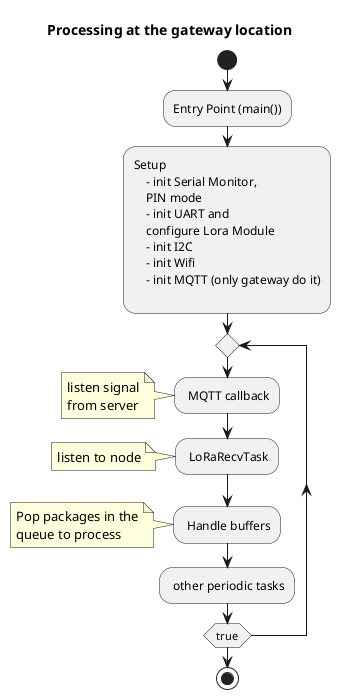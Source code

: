 @startuml rtos_gw
title Processing at the gateway location

start
    :Entry Point (main());
    :Setup
        - init Serial Monitor,
        PIN mode 
        - init UART and
        configure Lora Module
        - init I2C
        - init Wifi
        - init MQTT (only gateway do it)
        ;
        repeat
            : MQTT callback;
            note left
                listen signal
                from server
            endnote
            : LoRaRecvTask;
            note left
                listen to node
            endnote
            : Handle buffers;
            note left
                Pop packages in the
                queue to process
            endnote
            : other periodic tasks;
        repeat while (true)
    ' while (true)
    '     : LoRaRecvTask;
    '     note right
    '         listen to node
    '     endnote
    '     : Handle buffers;
    '     note right
    '         Pop the package in the queue to process
    '     endnote
    '     : other periodic tasks;
    ' endwhile
stop
@enduml